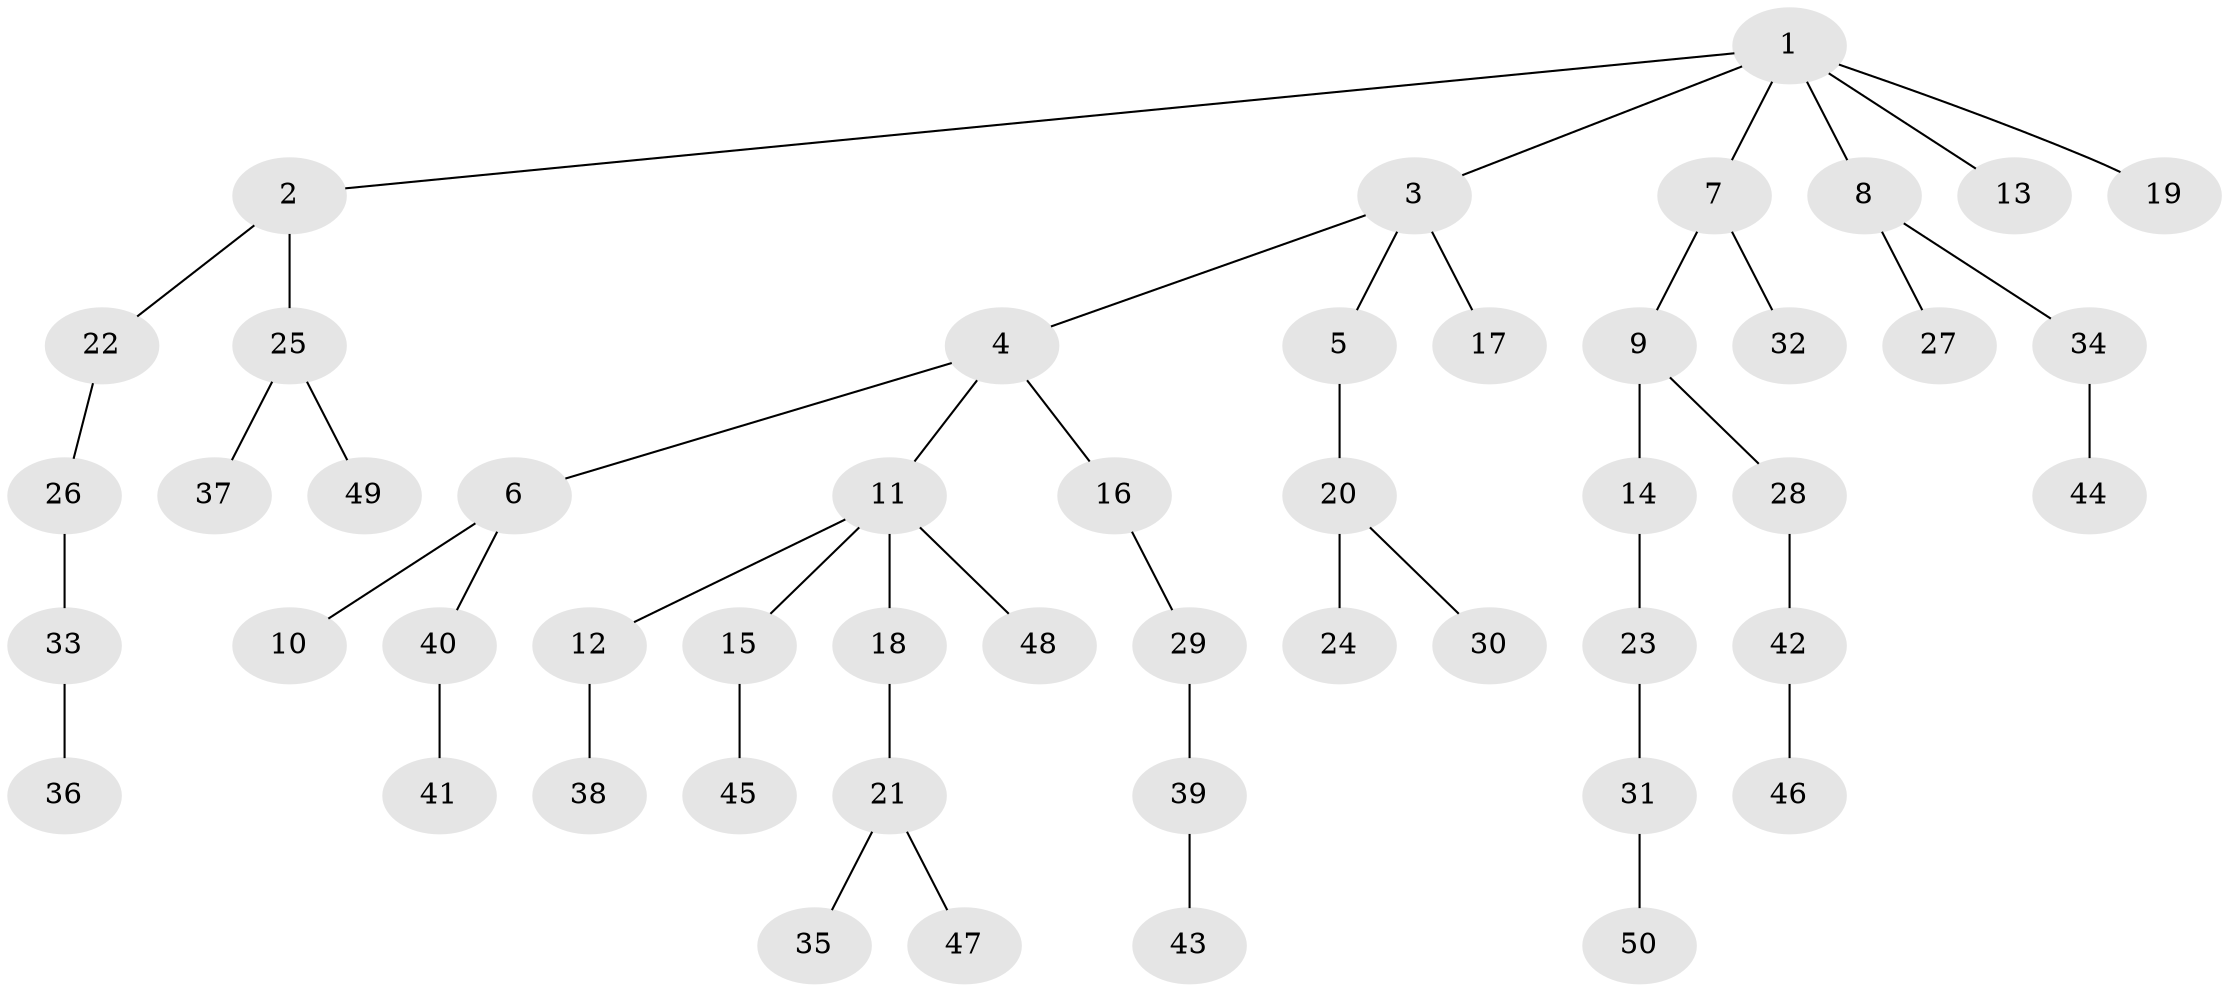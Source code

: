 // original degree distribution, {7: 0.014084507042253521, 3: 0.15492957746478872, 4: 0.04225352112676056, 5: 0.014084507042253521, 2: 0.323943661971831, 6: 0.014084507042253521, 1: 0.43661971830985913}
// Generated by graph-tools (version 1.1) at 2025/51/03/04/25 22:51:27]
// undirected, 50 vertices, 49 edges
graph export_dot {
  node [color=gray90,style=filled];
  1;
  2;
  3;
  4;
  5;
  6;
  7;
  8;
  9;
  10;
  11;
  12;
  13;
  14;
  15;
  16;
  17;
  18;
  19;
  20;
  21;
  22;
  23;
  24;
  25;
  26;
  27;
  28;
  29;
  30;
  31;
  32;
  33;
  34;
  35;
  36;
  37;
  38;
  39;
  40;
  41;
  42;
  43;
  44;
  45;
  46;
  47;
  48;
  49;
  50;
  1 -- 2 [weight=1.0];
  1 -- 3 [weight=1.0];
  1 -- 7 [weight=1.0];
  1 -- 8 [weight=1.0];
  1 -- 13 [weight=1.0];
  1 -- 19 [weight=1.0];
  2 -- 22 [weight=1.0];
  2 -- 25 [weight=1.0];
  3 -- 4 [weight=1.0];
  3 -- 5 [weight=1.0];
  3 -- 17 [weight=1.0];
  4 -- 6 [weight=1.0];
  4 -- 11 [weight=1.0];
  4 -- 16 [weight=1.0];
  5 -- 20 [weight=1.0];
  6 -- 10 [weight=1.0];
  6 -- 40 [weight=1.0];
  7 -- 9 [weight=1.0];
  7 -- 32 [weight=1.0];
  8 -- 27 [weight=1.0];
  8 -- 34 [weight=1.0];
  9 -- 14 [weight=1.0];
  9 -- 28 [weight=1.0];
  11 -- 12 [weight=1.0];
  11 -- 15 [weight=1.0];
  11 -- 18 [weight=1.0];
  11 -- 48 [weight=1.0];
  12 -- 38 [weight=1.0];
  14 -- 23 [weight=1.0];
  15 -- 45 [weight=1.0];
  16 -- 29 [weight=1.0];
  18 -- 21 [weight=1.0];
  20 -- 24 [weight=1.0];
  20 -- 30 [weight=1.0];
  21 -- 35 [weight=1.0];
  21 -- 47 [weight=1.0];
  22 -- 26 [weight=1.0];
  23 -- 31 [weight=1.0];
  25 -- 37 [weight=1.0];
  25 -- 49 [weight=1.0];
  26 -- 33 [weight=1.0];
  28 -- 42 [weight=1.0];
  29 -- 39 [weight=1.0];
  31 -- 50 [weight=1.0];
  33 -- 36 [weight=1.0];
  34 -- 44 [weight=1.0];
  39 -- 43 [weight=1.0];
  40 -- 41 [weight=1.0];
  42 -- 46 [weight=1.0];
}
